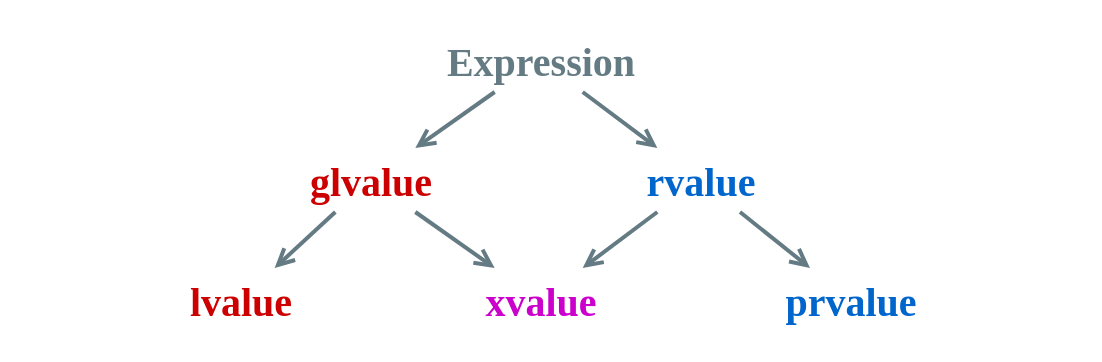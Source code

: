 <mxfile version="13.0.3" type="device"><diagram id="WmF5zP-Z4Qk_hs3SNeJB" name="Page-1"><mxGraphModel dx="550" dy="366" grid="1" gridSize="10" guides="1" tooltips="1" connect="1" arrows="1" fold="1" page="1" pageScale="1" pageWidth="550" pageHeight="200" math="0" shadow="0" extFonts="Ubuntu^https://fonts.googleapis.com/css?family=Ubuntu|Inconsolata^https://fonts.googleapis.com/css?family=Inconsolata"><root><mxCell id="0"/><mxCell id="1" parent="0"/><mxCell id="5WdVjvJeDO5P5eiwdM8E-2" value="" style="rounded=0;whiteSpace=wrap;html=1;fillColor=#ffffff;strokeColor=none;opacity=0;" parent="1" vertex="1"><mxGeometry y="10" width="550" height="180" as="geometry"/></mxCell><mxCell id="0mEHvHDzXBuEDNoCq9SN-1" value="" style="endArrow=open;html=1;strokeWidth=2;endFill=0;strokeColor=#657B83;sourcePerimeterSpacing=6;targetPerimeterSpacing=6;" parent="1" source="aBwc-v1BB-bxA1FZh_He-154" target="aBwc-v1BB-bxA1FZh_He-187" edge="1"><mxGeometry width="50" height="50" relative="1" as="geometry"><mxPoint x="291.333" y="56" as="sourcePoint"/><mxPoint x="336.667" y="90" as="targetPoint"/></mxGeometry></mxCell><mxCell id="0mEHvHDzXBuEDNoCq9SN-2" value="" style="endArrow=open;html=1;strokeWidth=2;endFill=0;strokeColor=#657B83;sourcePerimeterSpacing=6;targetPerimeterSpacing=6;" parent="1" source="aBwc-v1BB-bxA1FZh_He-154" target="aBwc-v1BB-bxA1FZh_He-179" edge="1"><mxGeometry width="50" height="50" relative="1" as="geometry"><mxPoint x="247.333" y="56" as="sourcePoint"/><mxPoint x="199.167" y="90" as="targetPoint"/></mxGeometry></mxCell><mxCell id="0mEHvHDzXBuEDNoCq9SN-3" value="" style="endArrow=open;html=1;strokeWidth=2;endFill=0;strokeColor=#657B83;sourcePerimeterSpacing=6;targetPerimeterSpacing=6;" parent="1" target="aBwc-v1BB-bxA1FZh_He-185" edge="1"><mxGeometry width="50" height="50" relative="1" as="geometry"><mxPoint x="167.667" y="116" as="sourcePoint"/><mxPoint x="130.833" y="150.0" as="targetPoint"/></mxGeometry></mxCell><mxCell id="0mEHvHDzXBuEDNoCq9SN-4" value="" style="endArrow=open;html=1;strokeWidth=2;endFill=0;strokeColor=#657B83;sourcePerimeterSpacing=6;targetPerimeterSpacing=6;" parent="1" target="aBwc-v1BB-bxA1FZh_He-192" edge="1"><mxGeometry width="50" height="50" relative="1" as="geometry"><mxPoint x="207.667" y="116" as="sourcePoint"/><mxPoint x="255.833" y="150.0" as="targetPoint"/></mxGeometry></mxCell><mxCell id="0mEHvHDzXBuEDNoCq9SN-5" value="" style="endArrow=open;html=1;strokeWidth=2;endFill=0;strokeColor=#657B83;sourcePerimeterSpacing=6;targetPerimeterSpacing=6;" parent="1" source="aBwc-v1BB-bxA1FZh_He-187" target="aBwc-v1BB-bxA1FZh_He-192" edge="1"><mxGeometry width="50" height="50" relative="1" as="geometry"><mxPoint x="328.667" y="116" as="sourcePoint"/><mxPoint x="283.333" y="150.0" as="targetPoint"/></mxGeometry></mxCell><mxCell id="0mEHvHDzXBuEDNoCq9SN-6" value="" style="endArrow=open;html=1;strokeWidth=2;endFill=0;strokeColor=#657B83;sourcePerimeterSpacing=6;targetPerimeterSpacing=6;" parent="1" source="aBwc-v1BB-bxA1FZh_He-187" target="aBwc-v1BB-bxA1FZh_He-190" edge="1"><mxGeometry width="50" height="50" relative="1" as="geometry"><mxPoint x="370" y="116" as="sourcePoint"/><mxPoint x="412.5" y="150.0" as="targetPoint"/></mxGeometry></mxCell><mxCell id="aBwc-v1BB-bxA1FZh_He-146" value="Has identity?" parent="0"/><mxCell id="aBwc-v1BB-bxA1FZh_He-154" value="&lt;font style=&quot;font-size: 20px&quot; face=&quot;Ubuntu&quot; color=&quot;#657b83&quot;&gt;&lt;b&gt;Expression&lt;/b&gt;&lt;/font&gt;" style="text;html=1;align=center;verticalAlign=middle;resizable=0;points=[];autosize=1;fontFamily=Ubuntu;FType=g;" parent="aBwc-v1BB-bxA1FZh_He-146" vertex="1"><mxGeometry x="215" y="30" width="110" height="20" as="geometry"/></mxCell><mxCell id="aBwc-v1BB-bxA1FZh_He-147" value="Is movable?" parent="0"/><mxCell id="aBwc-v1BB-bxA1FZh_He-148" value="Unnecessary class" parent="0"/><mxCell id="aBwc-v1BB-bxA1FZh_He-153" value="glvalue" parent="0"/><mxCell id="aBwc-v1BB-bxA1FZh_He-179" value="&lt;font face=&quot;Inconsolata&quot; style=&quot;font-size: 20px&quot; color=&quot;#cc0000&quot;&gt;&lt;b&gt;glvalue&lt;/b&gt;&lt;/font&gt;" style="text;html=1;align=center;verticalAlign=middle;resizable=0;points=[];autosize=1;" parent="aBwc-v1BB-bxA1FZh_He-153" vertex="1"><mxGeometry x="140" y="90" width="90" height="20" as="geometry"/></mxCell><mxCell id="aBwc-v1BB-bxA1FZh_He-150" value="rvalue" parent="0"/><mxCell id="aBwc-v1BB-bxA1FZh_He-187" value="&lt;font face=&quot;Inconsolata&quot; style=&quot;font-size: 20px&quot; color=&quot;#0066cc&quot;&gt;&lt;b&gt;rvalue&lt;/b&gt;&lt;/font&gt;" style="text;html=1;align=center;verticalAlign=middle;resizable=0;points=[];autosize=1;" parent="aBwc-v1BB-bxA1FZh_He-150" vertex="1"><mxGeometry x="310" y="90" width="80" height="20" as="geometry"/></mxCell><mxCell id="aBwc-v1BB-bxA1FZh_He-152" value="xvalue" parent="0"/><mxCell id="aBwc-v1BB-bxA1FZh_He-192" value="&lt;font face=&quot;Inconsolata&quot; style=&quot;font-size: 20px&quot; color=&quot;#cc00cc&quot;&gt;&lt;b&gt;xvalue&lt;/b&gt;&lt;/font&gt;" style="text;html=1;align=center;verticalAlign=middle;resizable=0;points=[];autosize=1;fontFamily=Inconsolata;FType=g;" parent="aBwc-v1BB-bxA1FZh_He-152" vertex="1"><mxGeometry x="230" y="150" width="80" height="20" as="geometry"/></mxCell><mxCell id="aBwc-v1BB-bxA1FZh_He-151" value="prvalue" parent="0"/><mxCell id="aBwc-v1BB-bxA1FZh_He-190" value="&lt;font face=&quot;Inconsolata&quot; style=&quot;font-size: 20px&quot; color=&quot;#0066cc&quot;&gt;&lt;b&gt;prvalue&lt;/b&gt;&lt;/font&gt;" style="text;html=1;align=center;verticalAlign=middle;resizable=0;points=[];autosize=1;" parent="aBwc-v1BB-bxA1FZh_He-151" vertex="1"><mxGeometry x="380" y="150" width="90" height="20" as="geometry"/></mxCell><mxCell id="aBwc-v1BB-bxA1FZh_He-149" value="lvalue" parent="0"/><mxCell id="aBwc-v1BB-bxA1FZh_He-185" value="&lt;font face=&quot;Inconsolata&quot; style=&quot;font-size: 20px&quot; color=&quot;#cc0000&quot;&gt;&lt;b&gt;lvalue&lt;/b&gt;&lt;/font&gt;" style="text;html=1;align=center;verticalAlign=middle;resizable=0;points=[];autosize=1;" parent="aBwc-v1BB-bxA1FZh_He-149" vertex="1"><mxGeometry x="80" y="150" width="80" height="20" as="geometry"/></mxCell></root></mxGraphModel></diagram></mxfile>